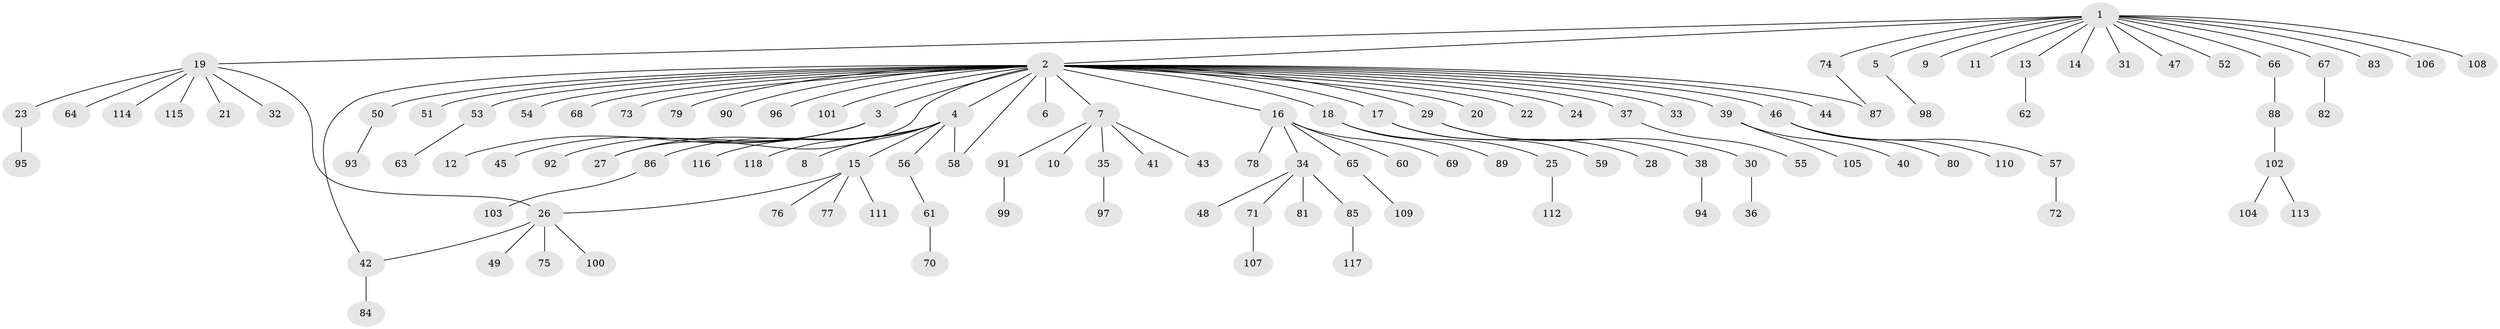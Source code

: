 // coarse degree distribution, {28: 0.014285714285714285, 1: 0.8285714285714286, 26: 0.014285714285714285, 7: 0.014285714285714285, 2: 0.1, 4: 0.014285714285714285, 5: 0.014285714285714285}
// Generated by graph-tools (version 1.1) at 2025/50/03/04/25 21:50:04]
// undirected, 118 vertices, 122 edges
graph export_dot {
graph [start="1"]
  node [color=gray90,style=filled];
  1;
  2;
  3;
  4;
  5;
  6;
  7;
  8;
  9;
  10;
  11;
  12;
  13;
  14;
  15;
  16;
  17;
  18;
  19;
  20;
  21;
  22;
  23;
  24;
  25;
  26;
  27;
  28;
  29;
  30;
  31;
  32;
  33;
  34;
  35;
  36;
  37;
  38;
  39;
  40;
  41;
  42;
  43;
  44;
  45;
  46;
  47;
  48;
  49;
  50;
  51;
  52;
  53;
  54;
  55;
  56;
  57;
  58;
  59;
  60;
  61;
  62;
  63;
  64;
  65;
  66;
  67;
  68;
  69;
  70;
  71;
  72;
  73;
  74;
  75;
  76;
  77;
  78;
  79;
  80;
  81;
  82;
  83;
  84;
  85;
  86;
  87;
  88;
  89;
  90;
  91;
  92;
  93;
  94;
  95;
  96;
  97;
  98;
  99;
  100;
  101;
  102;
  103;
  104;
  105;
  106;
  107;
  108;
  109;
  110;
  111;
  112;
  113;
  114;
  115;
  116;
  117;
  118;
  1 -- 2;
  1 -- 5;
  1 -- 9;
  1 -- 11;
  1 -- 13;
  1 -- 14;
  1 -- 19;
  1 -- 31;
  1 -- 47;
  1 -- 52;
  1 -- 66;
  1 -- 67;
  1 -- 74;
  1 -- 83;
  1 -- 106;
  1 -- 108;
  2 -- 3;
  2 -- 4;
  2 -- 6;
  2 -- 7;
  2 -- 16;
  2 -- 17;
  2 -- 18;
  2 -- 20;
  2 -- 22;
  2 -- 24;
  2 -- 27;
  2 -- 29;
  2 -- 33;
  2 -- 37;
  2 -- 39;
  2 -- 42;
  2 -- 44;
  2 -- 46;
  2 -- 50;
  2 -- 51;
  2 -- 53;
  2 -- 54;
  2 -- 58;
  2 -- 68;
  2 -- 73;
  2 -- 79;
  2 -- 87;
  2 -- 90;
  2 -- 96;
  2 -- 101;
  3 -- 12;
  3 -- 45;
  3 -- 92;
  4 -- 8;
  4 -- 15;
  4 -- 27;
  4 -- 56;
  4 -- 58;
  4 -- 86;
  4 -- 116;
  4 -- 118;
  5 -- 98;
  7 -- 10;
  7 -- 35;
  7 -- 41;
  7 -- 43;
  7 -- 91;
  13 -- 62;
  15 -- 26;
  15 -- 76;
  15 -- 77;
  15 -- 111;
  16 -- 34;
  16 -- 60;
  16 -- 65;
  16 -- 69;
  16 -- 78;
  17 -- 28;
  17 -- 59;
  18 -- 25;
  18 -- 89;
  19 -- 21;
  19 -- 23;
  19 -- 26;
  19 -- 32;
  19 -- 64;
  19 -- 114;
  19 -- 115;
  23 -- 95;
  25 -- 112;
  26 -- 42;
  26 -- 49;
  26 -- 75;
  26 -- 100;
  29 -- 30;
  29 -- 38;
  30 -- 36;
  34 -- 48;
  34 -- 71;
  34 -- 81;
  34 -- 85;
  35 -- 97;
  37 -- 55;
  38 -- 94;
  39 -- 40;
  39 -- 105;
  42 -- 84;
  46 -- 57;
  46 -- 80;
  46 -- 110;
  50 -- 93;
  53 -- 63;
  56 -- 61;
  57 -- 72;
  61 -- 70;
  65 -- 109;
  66 -- 88;
  67 -- 82;
  71 -- 107;
  74 -- 87;
  85 -- 117;
  86 -- 103;
  88 -- 102;
  91 -- 99;
  102 -- 104;
  102 -- 113;
}
